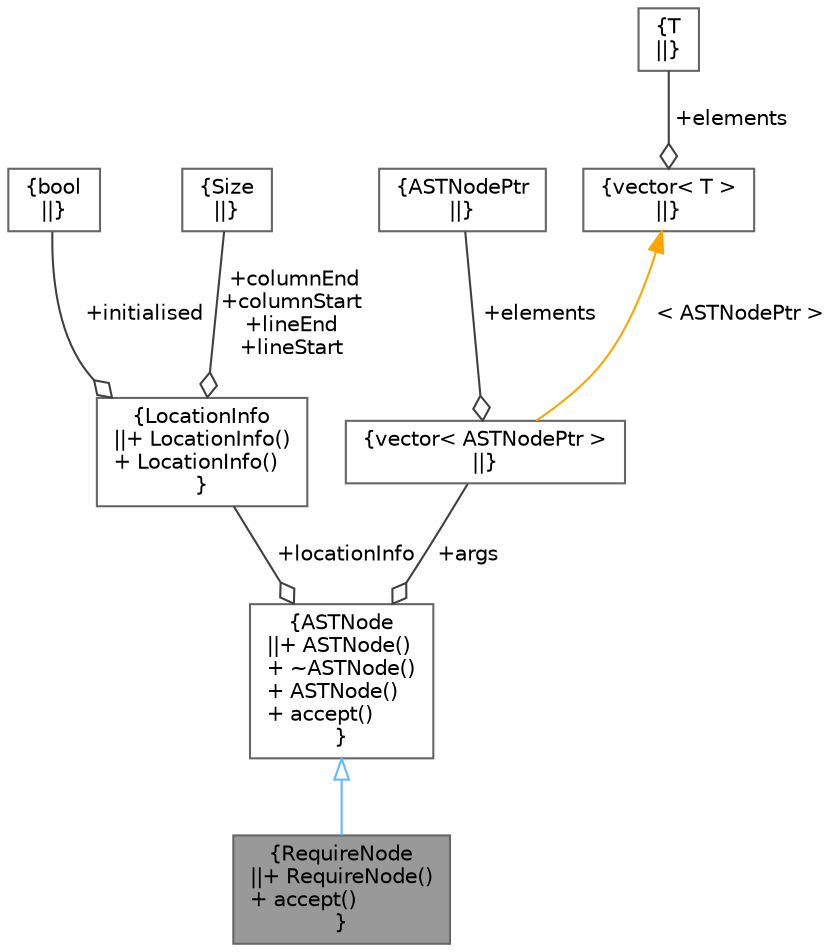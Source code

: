digraph "RequireNode"
{
 // INTERACTIVE_SVG=YES
 // LATEX_PDF_SIZE
  bgcolor="transparent";
  edge [fontname=Helvetica,fontsize=10,labelfontname=Helvetica,labelfontsize=10];
  node [fontname=Helvetica,fontsize=10,shape=box,height=0.2,width=0.4];
  Node1 [label="{RequireNode\n||+ RequireNode()\l+ accept()\l}",height=0.2,width=0.4,color="gray40", fillcolor="grey60", style="filled", fontcolor="black",tooltip=" "];
  Node2 -> Node1 [dir="back",color="steelblue1",style="solid",arrowtail="onormal"];
  Node2 [label="{ASTNode\n||+ ASTNode()\l+ ~ASTNode()\l+ ASTNode()\l+ accept()\l}",height=0.2,width=0.4,color="gray40", fillcolor="white", style="filled",URL="$structore_1_1data_1_1_a_s_t_node.html",tooltip=" "];
  Node3 -> Node2 [color="grey25",style="solid",label=" +locationInfo" ,arrowhead="odiamond"];
  Node3 [label="{LocationInfo\n||+ LocationInfo()\l+ LocationInfo()\l}",height=0.2,width=0.4,color="gray40", fillcolor="white", style="filled",URL="$structore_1_1data_1_1_location_info.html",tooltip=" "];
  Node4 -> Node3 [color="grey25",style="solid",label=" +initialised" ,arrowhead="odiamond"];
  Node4 [label="{bool\n||}",height=0.2,width=0.4,color="gray40", fillcolor="white", style="filled",URL="$classbool.html",tooltip=" "];
  Node5 -> Node3 [color="grey25",style="solid",label=" +columnEnd\n+columnStart\n+lineEnd\n+lineStart" ,arrowhead="odiamond"];
  Node5 [label="{Size\n||}",height=0.2,width=0.4,color="gray40", fillcolor="white", style="filled",tooltip=" "];
  Node6 -> Node2 [color="grey25",style="solid",label=" +args" ,arrowhead="odiamond"];
  Node6 [label="{vector\< ASTNodePtr \>\n||}",height=0.2,width=0.4,color="gray40", fillcolor="white", style="filled",tooltip=" "];
  Node7 -> Node6 [color="grey25",style="solid",label=" +elements" ,arrowhead="odiamond"];
  Node7 [label="{ASTNodePtr\n||}",height=0.2,width=0.4,color="gray40", fillcolor="white", style="filled",tooltip=" "];
  Node8 -> Node6 [dir="back",color="orange",style="solid",label=" \< ASTNodePtr \>" ];
  Node8 [label="{vector\< T \>\n||}",height=0.2,width=0.4,color="gray40", fillcolor="white", style="filled",tooltip=" "];
  Node9 -> Node8 [color="grey25",style="solid",label=" +elements" ,arrowhead="odiamond"];
  Node9 [label="{T\n||}",height=0.2,width=0.4,color="gray40", fillcolor="white", style="filled",tooltip=" "];
}
